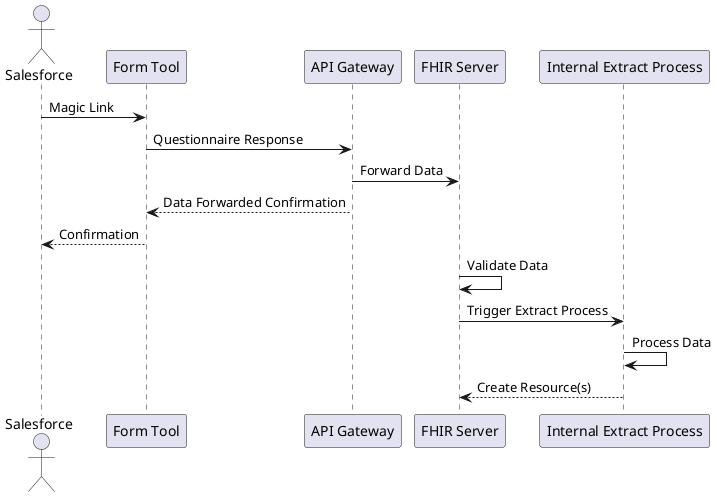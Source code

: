 @startuml

actor Salesforce
participant "Form Tool"
participant "API Gateway"
participant "FHIR Server"
participant "Internal Extract Process" as Extract

Salesforce -> "Form Tool" : Magic Link
"Form Tool" -> "API Gateway" : Questionnaire Response
"API Gateway" -> "FHIR Server" : Forward Data

' Immediate confirmation back to Salesforce
"API Gateway" --> "Form Tool" : Data Forwarded Confirmation
"Form Tool" --> Salesforce : Confirmation

"FHIR Server" -> "FHIR Server" : Validate Data

' Asynchronous extract process
"FHIR Server" -> Extract : Trigger Extract Process
Extract -> Extract : Process Data
Extract --> "FHIR Server" : Create Resource(s)

@enduml
